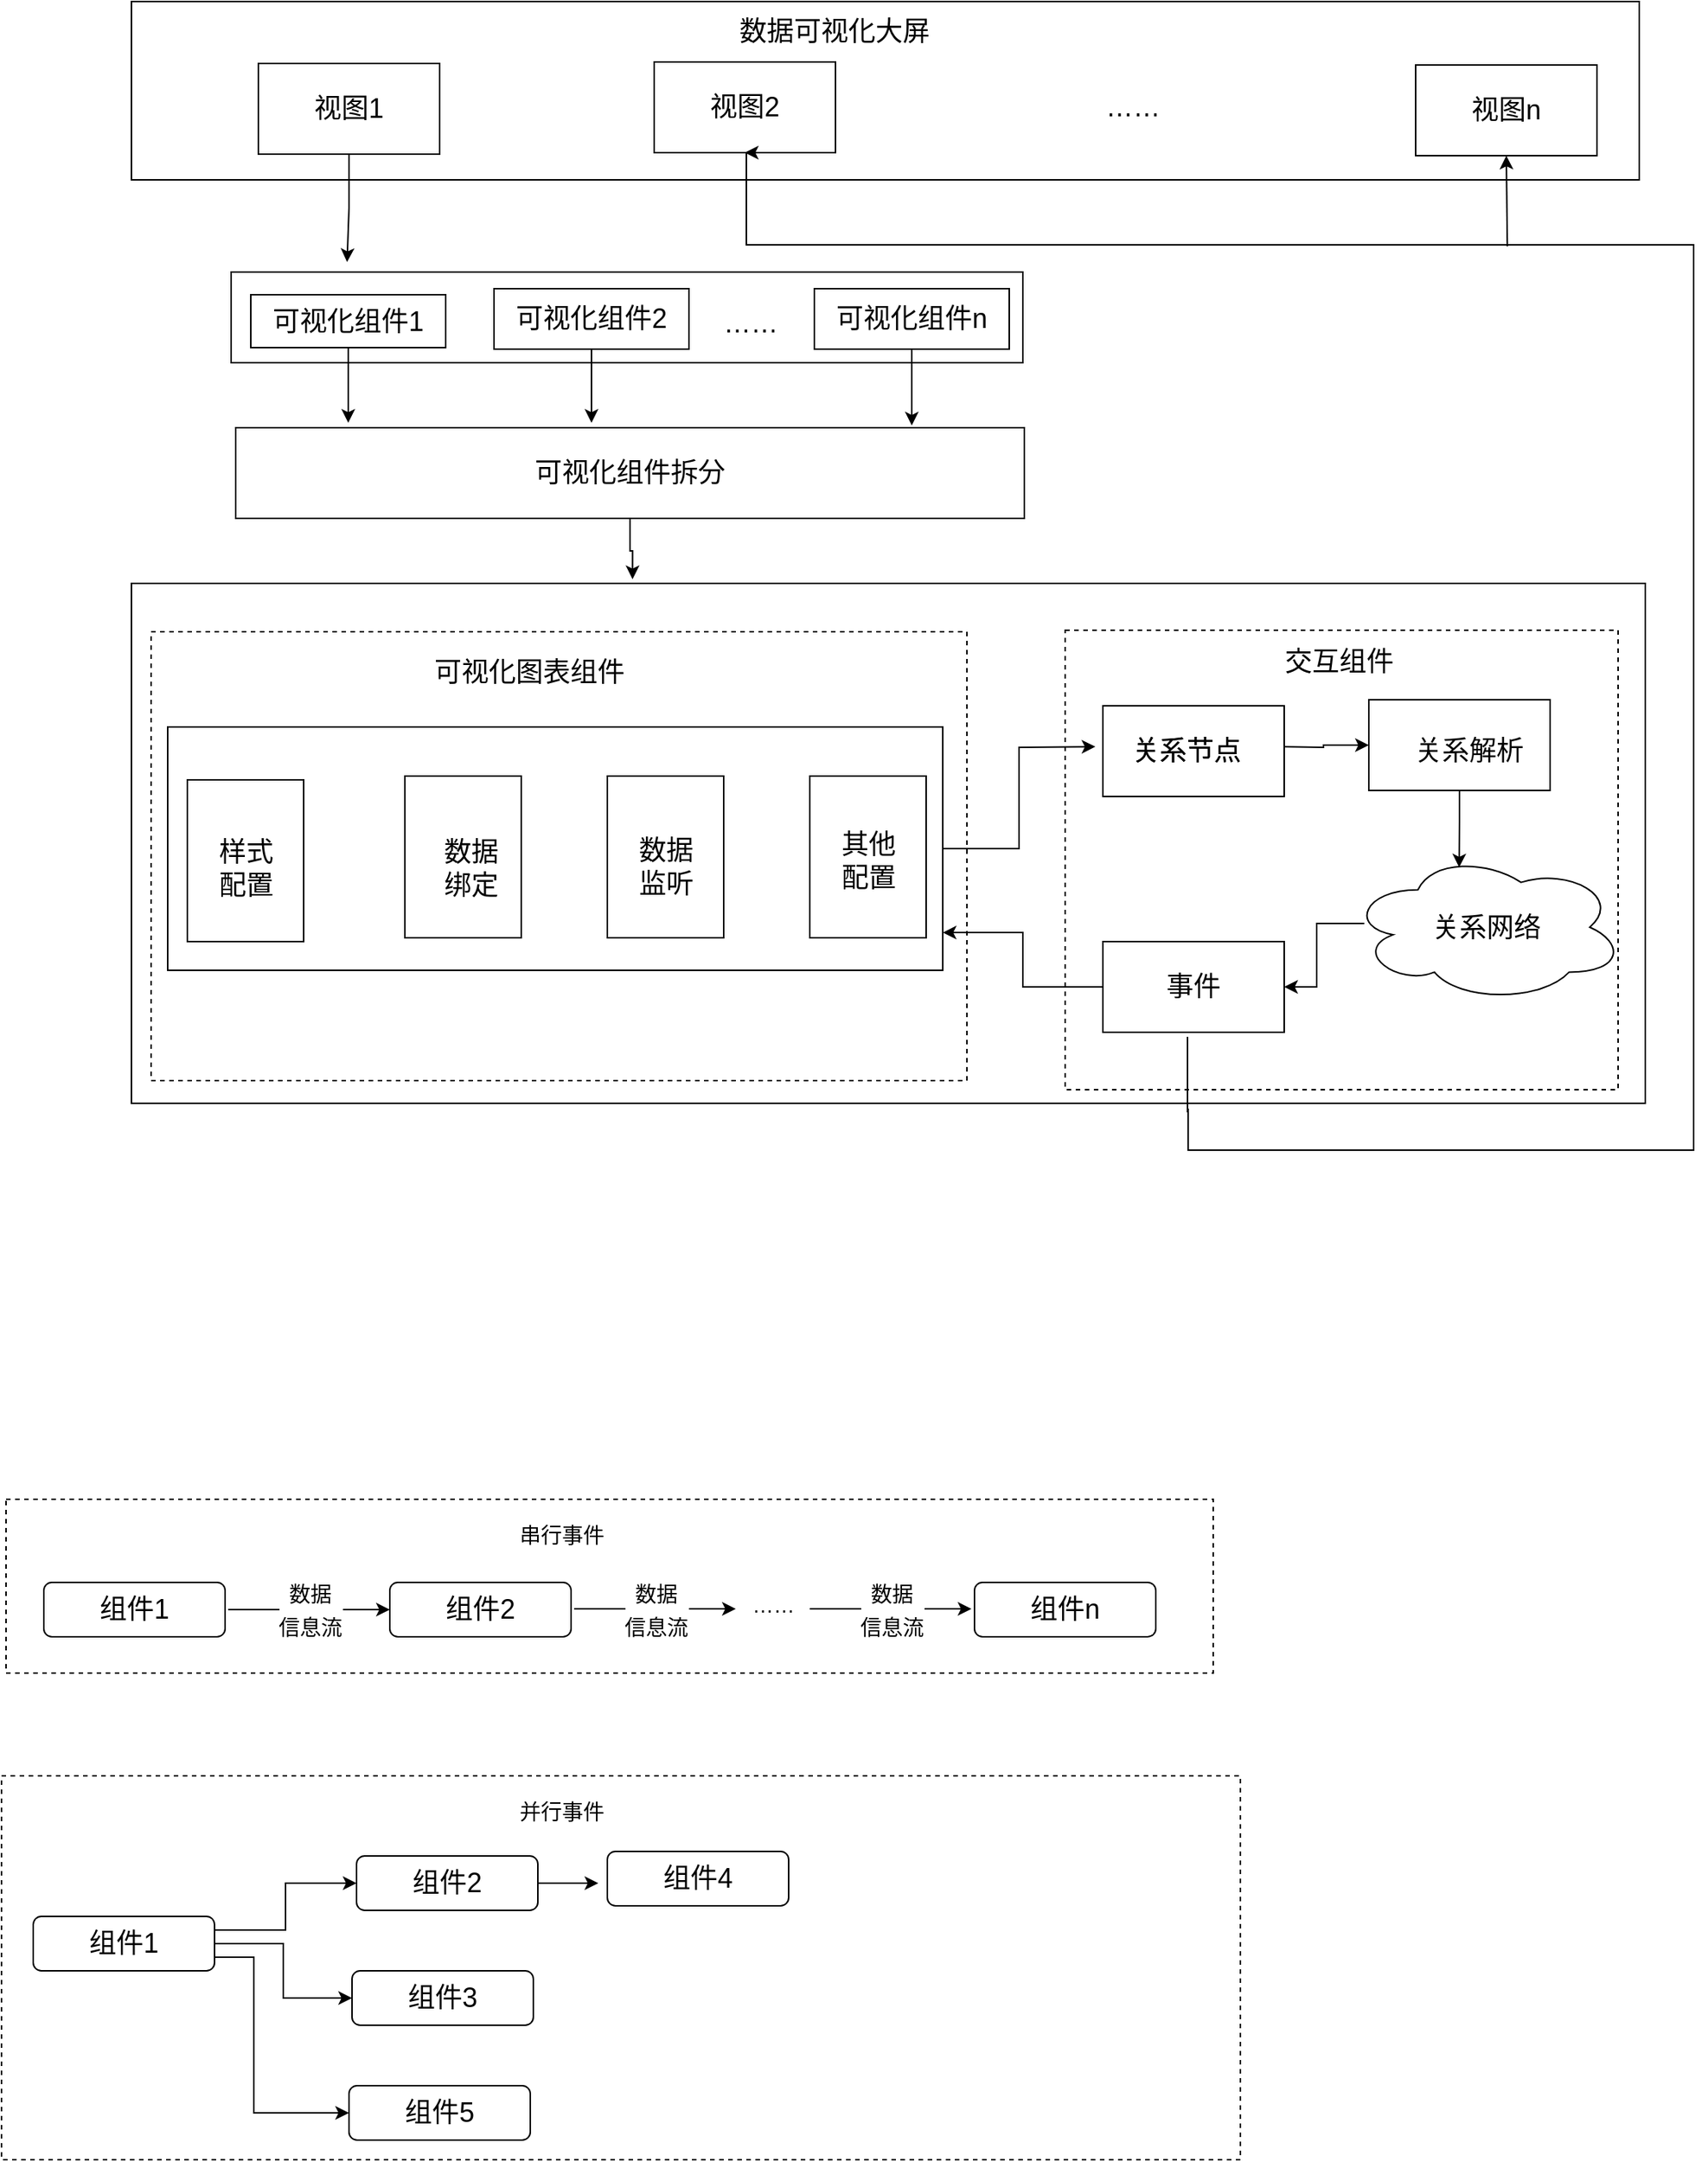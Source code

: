 <mxfile version="20.4.0" type="github">
  <diagram id="M-NMLJ-GRihoXVEk9PDE" name="第 1 页">
    <mxGraphModel dx="2437" dy="1534" grid="0" gridSize="10" guides="1" tooltips="1" connect="1" arrows="1" fold="1" page="0" pageScale="1" pageWidth="827" pageHeight="1169" math="0" shadow="0">
      <root>
        <mxCell id="0" />
        <mxCell id="1" parent="0" />
        <mxCell id="069RPiwoFql9w-VwrZ---35" value="" style="rounded=0;whiteSpace=wrap;html=1;fontSize=18;fillColor=none;dashed=1;" parent="1" vertex="1">
          <mxGeometry x="368" y="344" width="366" height="304" as="geometry" />
        </mxCell>
        <mxCell id="kU32YeyvPVjEQD3AdJrF-22" value="" style="rounded=0;whiteSpace=wrap;html=1;fontSize=18;fillColor=none;" parent="1" vertex="1">
          <mxGeometry x="-250" y="313" width="1002" height="344" as="geometry" />
        </mxCell>
        <mxCell id="069RPiwoFql9w-VwrZ---1" value="" style="rounded=0;whiteSpace=wrap;html=1;" parent="1" vertex="1">
          <mxGeometry x="-250" y="-72" width="998" height="118" as="geometry" />
        </mxCell>
        <mxCell id="069RPiwoFql9w-VwrZ---2" value="&lt;font style=&quot;font-size: 18px;&quot;&gt;数据可视化大屏&lt;/font&gt;" style="text;html=1;strokeColor=none;fillColor=none;align=center;verticalAlign=middle;whiteSpace=wrap;rounded=0;" parent="1" vertex="1">
          <mxGeometry x="93" y="-67" width="245" height="30" as="geometry" />
        </mxCell>
        <mxCell id="069RPiwoFql9w-VwrZ---32" style="edgeStyle=orthogonalEdgeStyle;rounded=0;orthogonalLoop=1;jettySize=auto;html=1;entryX=0;entryY=0.5;entryDx=0;entryDy=0;fontSize=18;" parent="1" source="069RPiwoFql9w-VwrZ---3" edge="1">
          <mxGeometry relative="1" as="geometry">
            <mxPoint x="388" y="421" as="targetPoint" />
          </mxGeometry>
        </mxCell>
        <mxCell id="069RPiwoFql9w-VwrZ---3" value="" style="rounded=0;whiteSpace=wrap;html=1;fontSize=18;" parent="1" vertex="1">
          <mxGeometry x="-226" y="408" width="513" height="161" as="geometry" />
        </mxCell>
        <mxCell id="069RPiwoFql9w-VwrZ---5" style="edgeStyle=orthogonalEdgeStyle;rounded=0;orthogonalLoop=1;jettySize=auto;html=1;exitX=0.5;exitY=1;exitDx=0;exitDy=0;fontSize=18;" parent="1" source="069RPiwoFql9w-VwrZ---3" target="069RPiwoFql9w-VwrZ---3" edge="1">
          <mxGeometry relative="1" as="geometry" />
        </mxCell>
        <mxCell id="069RPiwoFql9w-VwrZ---6" value="" style="rounded=0;whiteSpace=wrap;html=1;fontSize=18;" parent="1" vertex="1">
          <mxGeometry x="-213" y="443" width="77" height="107" as="geometry" />
        </mxCell>
        <mxCell id="069RPiwoFql9w-VwrZ---7" value="" style="rounded=0;whiteSpace=wrap;html=1;fontSize=18;" parent="1" vertex="1">
          <mxGeometry x="-69" y="440.5" width="77" height="107" as="geometry" />
        </mxCell>
        <mxCell id="069RPiwoFql9w-VwrZ---8" value="" style="rounded=0;whiteSpace=wrap;html=1;fontSize=18;" parent="1" vertex="1">
          <mxGeometry x="65" y="440.5" width="77" height="107" as="geometry" />
        </mxCell>
        <mxCell id="069RPiwoFql9w-VwrZ---9" value="" style="rounded=0;whiteSpace=wrap;html=1;fontSize=18;" parent="1" vertex="1">
          <mxGeometry x="199" y="440.5" width="77" height="107" as="geometry" />
        </mxCell>
        <mxCell id="069RPiwoFql9w-VwrZ---10" value="样式&lt;br&gt;配置" style="text;html=1;strokeColor=none;fillColor=none;align=center;verticalAlign=middle;whiteSpace=wrap;rounded=0;fontSize=18;" parent="1" vertex="1">
          <mxGeometry x="-204.5" y="487" width="60" height="30" as="geometry" />
        </mxCell>
        <mxCell id="069RPiwoFql9w-VwrZ---11" value="数据&lt;br&gt;绑定" style="text;html=1;strokeColor=none;fillColor=none;align=center;verticalAlign=middle;whiteSpace=wrap;rounded=0;fontSize=18;" parent="1" vertex="1">
          <mxGeometry x="-55" y="487" width="60" height="30" as="geometry" />
        </mxCell>
        <mxCell id="069RPiwoFql9w-VwrZ---12" value="数据&lt;br&gt;监听" style="text;html=1;strokeColor=none;fillColor=none;align=center;verticalAlign=middle;whiteSpace=wrap;rounded=0;fontSize=18;" parent="1" vertex="1">
          <mxGeometry x="73.5" y="486" width="60" height="30" as="geometry" />
        </mxCell>
        <mxCell id="069RPiwoFql9w-VwrZ---13" value="其他&lt;br&gt;配置" style="text;html=1;strokeColor=none;fillColor=none;align=center;verticalAlign=middle;whiteSpace=wrap;rounded=0;fontSize=18;" parent="1" vertex="1">
          <mxGeometry x="207.5" y="481.5" width="60" height="30" as="geometry" />
        </mxCell>
        <mxCell id="069RPiwoFql9w-VwrZ---33" style="edgeStyle=orthogonalEdgeStyle;rounded=0;orthogonalLoop=1;jettySize=auto;html=1;fontSize=18;entryX=0;entryY=0.5;entryDx=0;entryDy=0;" parent="1" target="069RPiwoFql9w-VwrZ---21" edge="1">
          <mxGeometry relative="1" as="geometry">
            <mxPoint x="560" y="421" as="targetPoint" />
            <mxPoint x="508" y="421" as="sourcePoint" />
          </mxGeometry>
        </mxCell>
        <mxCell id="069RPiwoFql9w-VwrZ---17" value="" style="rounded=0;whiteSpace=wrap;html=1;fontSize=18;" parent="1" vertex="1">
          <mxGeometry x="393" y="394" width="120" height="60" as="geometry" />
        </mxCell>
        <mxCell id="069RPiwoFql9w-VwrZ---18" value="关系节点" style="text;html=1;strokeColor=none;fillColor=none;align=center;verticalAlign=middle;whiteSpace=wrap;rounded=0;fontSize=18;" parent="1" vertex="1">
          <mxGeometry x="407.5" y="410" width="81" height="28" as="geometry" />
        </mxCell>
        <mxCell id="069RPiwoFql9w-VwrZ---20" value="关系节点" style="text;html=1;strokeColor=none;fillColor=none;align=center;verticalAlign=middle;whiteSpace=wrap;rounded=0;fontSize=18;" parent="1" vertex="1">
          <mxGeometry x="407.5" y="410" width="81" height="28" as="geometry" />
        </mxCell>
        <mxCell id="kU32YeyvPVjEQD3AdJrF-35" style="edgeStyle=orthogonalEdgeStyle;rounded=0;orthogonalLoop=1;jettySize=auto;html=1;entryX=0.4;entryY=0.1;entryDx=0;entryDy=0;entryPerimeter=0;fontSize=18;" parent="1" source="069RPiwoFql9w-VwrZ---21" target="069RPiwoFql9w-VwrZ---26" edge="1">
          <mxGeometry relative="1" as="geometry" />
        </mxCell>
        <mxCell id="069RPiwoFql9w-VwrZ---21" value="" style="rounded=0;whiteSpace=wrap;html=1;fontSize=18;" parent="1" vertex="1">
          <mxGeometry x="569" y="390" width="120" height="60" as="geometry" />
        </mxCell>
        <mxCell id="069RPiwoFql9w-VwrZ---22" value="关系解析" style="text;html=1;strokeColor=none;fillColor=none;align=center;verticalAlign=middle;whiteSpace=wrap;rounded=0;fontSize=18;" parent="1" vertex="1">
          <mxGeometry x="595" y="410" width="81" height="28" as="geometry" />
        </mxCell>
        <mxCell id="069RPiwoFql9w-VwrZ---30" value="" style="edgeStyle=orthogonalEdgeStyle;rounded=0;orthogonalLoop=1;jettySize=auto;html=1;fontSize=18;exitX=0.055;exitY=0.475;exitDx=0;exitDy=0;exitPerimeter=0;" parent="1" source="069RPiwoFql9w-VwrZ---26" target="069RPiwoFql9w-VwrZ---29" edge="1">
          <mxGeometry relative="1" as="geometry" />
        </mxCell>
        <mxCell id="069RPiwoFql9w-VwrZ---26" value="关系网络" style="ellipse;shape=cloud;whiteSpace=wrap;html=1;fontSize=18;" parent="1" vertex="1">
          <mxGeometry x="556" y="491" width="182" height="99" as="geometry" />
        </mxCell>
        <mxCell id="069RPiwoFql9w-VwrZ---31" style="edgeStyle=orthogonalEdgeStyle;rounded=0;orthogonalLoop=1;jettySize=auto;html=1;exitX=0;exitY=0.5;exitDx=0;exitDy=0;entryX=1;entryY=0.845;entryDx=0;entryDy=0;entryPerimeter=0;fontSize=18;" parent="1" source="069RPiwoFql9w-VwrZ---29" target="069RPiwoFql9w-VwrZ---3" edge="1">
          <mxGeometry relative="1" as="geometry" />
        </mxCell>
        <mxCell id="069RPiwoFql9w-VwrZ---29" value="事件" style="rounded=0;whiteSpace=wrap;html=1;fontSize=18;" parent="1" vertex="1">
          <mxGeometry x="393" y="550" width="120" height="60" as="geometry" />
        </mxCell>
        <mxCell id="069RPiwoFql9w-VwrZ---36" value="交互组件" style="text;html=1;strokeColor=none;fillColor=none;align=center;verticalAlign=middle;whiteSpace=wrap;rounded=0;dashed=1;fontSize=18;" parent="1" vertex="1">
          <mxGeometry x="499" y="350" width="101" height="29" as="geometry" />
        </mxCell>
        <mxCell id="kU32YeyvPVjEQD3AdJrF-29" style="edgeStyle=orthogonalEdgeStyle;rounded=0;orthogonalLoop=1;jettySize=auto;html=1;exitX=0.5;exitY=1;exitDx=0;exitDy=0;fontSize=18;" parent="1" source="kU32YeyvPVjEQD3AdJrF-2" edge="1">
          <mxGeometry relative="1" as="geometry">
            <mxPoint x="-107.273" y="100.364" as="targetPoint" />
          </mxGeometry>
        </mxCell>
        <mxCell id="kU32YeyvPVjEQD3AdJrF-2" value="&lt;font style=&quot;font-size: 18px;&quot;&gt;视图1&lt;/font&gt;" style="rounded=0;whiteSpace=wrap;html=1;" parent="1" vertex="1">
          <mxGeometry x="-166" y="-31" width="120" height="60" as="geometry" />
        </mxCell>
        <mxCell id="kU32YeyvPVjEQD3AdJrF-3" value="&lt;font style=&quot;font-size: 18px;&quot;&gt;视图2&lt;/font&gt;" style="rounded=0;whiteSpace=wrap;html=1;" parent="1" vertex="1">
          <mxGeometry x="96" y="-32" width="120" height="60" as="geometry" />
        </mxCell>
        <mxCell id="kU32YeyvPVjEQD3AdJrF-7" value="" style="rounded=0;whiteSpace=wrap;html=1;fontSize=18;" parent="1" vertex="1">
          <mxGeometry x="-184" y="107" width="524" height="60" as="geometry" />
        </mxCell>
        <mxCell id="kU32YeyvPVjEQD3AdJrF-4" value="&lt;font style=&quot;font-size: 18px;&quot;&gt;视图n&lt;/font&gt;" style="rounded=0;whiteSpace=wrap;html=1;" parent="1" vertex="1">
          <mxGeometry x="600" y="-30" width="120" height="60" as="geometry" />
        </mxCell>
        <mxCell id="kU32YeyvPVjEQD3AdJrF-5" value="……" style="text;html=1;strokeColor=none;fillColor=none;align=center;verticalAlign=middle;whiteSpace=wrap;rounded=0;fontSize=18;" parent="1" vertex="1">
          <mxGeometry x="383" y="-17" width="60" height="30" as="geometry" />
        </mxCell>
        <mxCell id="kU32YeyvPVjEQD3AdJrF-15" style="edgeStyle=orthogonalEdgeStyle;rounded=0;orthogonalLoop=1;jettySize=auto;html=1;fontSize=18;" parent="1" source="kU32YeyvPVjEQD3AdJrF-10" edge="1">
          <mxGeometry relative="1" as="geometry">
            <mxPoint x="-106.5" y="206.727" as="targetPoint" />
          </mxGeometry>
        </mxCell>
        <mxCell id="kU32YeyvPVjEQD3AdJrF-10" value="可视化组件1" style="rounded=0;whiteSpace=wrap;html=1;fontSize=18;" parent="1" vertex="1">
          <mxGeometry x="-171" y="122" width="129" height="35" as="geometry" />
        </mxCell>
        <mxCell id="kU32YeyvPVjEQD3AdJrF-19" style="edgeStyle=orthogonalEdgeStyle;rounded=0;orthogonalLoop=1;jettySize=auto;html=1;fontSize=18;" parent="1" source="kU32YeyvPVjEQD3AdJrF-11" edge="1">
          <mxGeometry relative="1" as="geometry">
            <mxPoint x="54.5" y="206.727" as="targetPoint" />
          </mxGeometry>
        </mxCell>
        <mxCell id="kU32YeyvPVjEQD3AdJrF-11" value="可视化组件2" style="rounded=0;whiteSpace=wrap;html=1;fontSize=18;" parent="1" vertex="1">
          <mxGeometry x="-10" y="118" width="129" height="40" as="geometry" />
        </mxCell>
        <mxCell id="kU32YeyvPVjEQD3AdJrF-20" style="edgeStyle=orthogonalEdgeStyle;rounded=0;orthogonalLoop=1;jettySize=auto;html=1;fontSize=18;" parent="1" source="kU32YeyvPVjEQD3AdJrF-12" edge="1">
          <mxGeometry relative="1" as="geometry">
            <mxPoint x="266.5" y="208.545" as="targetPoint" />
          </mxGeometry>
        </mxCell>
        <mxCell id="kU32YeyvPVjEQD3AdJrF-12" value="可视化组件n" style="rounded=0;whiteSpace=wrap;html=1;fontSize=18;" parent="1" vertex="1">
          <mxGeometry x="202" y="118" width="129" height="40" as="geometry" />
        </mxCell>
        <mxCell id="kU32YeyvPVjEQD3AdJrF-13" value="……" style="text;html=1;strokeColor=none;fillColor=none;align=center;verticalAlign=middle;whiteSpace=wrap;rounded=0;fontSize=18;" parent="1" vertex="1">
          <mxGeometry x="129.5" y="126" width="60" height="30" as="geometry" />
        </mxCell>
        <mxCell id="kU32YeyvPVjEQD3AdJrF-28" style="edgeStyle=orthogonalEdgeStyle;rounded=0;orthogonalLoop=1;jettySize=auto;html=1;exitX=0.5;exitY=1;exitDx=0;exitDy=0;entryX=0.331;entryY=-0.008;entryDx=0;entryDy=0;entryPerimeter=0;fontSize=18;" parent="1" source="kU32YeyvPVjEQD3AdJrF-14" target="kU32YeyvPVjEQD3AdJrF-22" edge="1">
          <mxGeometry relative="1" as="geometry" />
        </mxCell>
        <mxCell id="kU32YeyvPVjEQD3AdJrF-14" value="可视化组件拆分" style="rounded=0;whiteSpace=wrap;html=1;fontSize=18;" parent="1" vertex="1">
          <mxGeometry x="-181" y="210" width="522" height="60" as="geometry" />
        </mxCell>
        <mxCell id="kU32YeyvPVjEQD3AdJrF-30" style="edgeStyle=orthogonalEdgeStyle;rounded=0;orthogonalLoop=1;jettySize=auto;html=1;fontSize=18;entryX=0.5;entryY=1;entryDx=0;entryDy=0;exitX=0.698;exitY=1.01;exitDx=0;exitDy=0;exitPerimeter=0;" parent="1" source="kU32YeyvPVjEQD3AdJrF-22" target="kU32YeyvPVjEQD3AdJrF-3" edge="1">
          <mxGeometry relative="1" as="geometry">
            <mxPoint x="169.091" y="65.818" as="targetPoint" />
            <Array as="points">
              <mxPoint x="449" y="688" />
              <mxPoint x="784" y="688" />
              <mxPoint x="784" y="89" />
              <mxPoint x="157" y="89" />
            </Array>
          </mxGeometry>
        </mxCell>
        <mxCell id="kU32YeyvPVjEQD3AdJrF-16" style="edgeStyle=orthogonalEdgeStyle;rounded=0;orthogonalLoop=1;jettySize=auto;html=1;exitX=0.5;exitY=1;exitDx=0;exitDy=0;fontSize=18;" parent="1" source="kU32YeyvPVjEQD3AdJrF-11" target="kU32YeyvPVjEQD3AdJrF-11" edge="1">
          <mxGeometry relative="1" as="geometry" />
        </mxCell>
        <mxCell id="kU32YeyvPVjEQD3AdJrF-24" value="" style="rounded=0;whiteSpace=wrap;html=1;fontSize=18;fillColor=none;dashed=1;" parent="1" vertex="1">
          <mxGeometry x="-237" y="345" width="540" height="297" as="geometry" />
        </mxCell>
        <mxCell id="kU32YeyvPVjEQD3AdJrF-27" value="" style="endArrow=classic;html=1;rounded=0;fontSize=18;entryX=0.5;entryY=1;entryDx=0;entryDy=0;" parent="1" target="kU32YeyvPVjEQD3AdJrF-4" edge="1">
          <mxGeometry width="50" height="50" relative="1" as="geometry">
            <mxPoint x="660.68" y="90" as="sourcePoint" />
            <mxPoint x="660.68" y="39" as="targetPoint" />
          </mxGeometry>
        </mxCell>
        <mxCell id="kU32YeyvPVjEQD3AdJrF-31" value="" style="endArrow=none;html=1;rounded=0;fontSize=18;" parent="1" edge="1">
          <mxGeometry width="50" height="50" relative="1" as="geometry">
            <mxPoint x="449" y="663" as="sourcePoint" />
            <mxPoint x="449" y="613" as="targetPoint" />
          </mxGeometry>
        </mxCell>
        <mxCell id="kU32YeyvPVjEQD3AdJrF-33" value="可视化图表组件" style="text;html=1;strokeColor=none;fillColor=none;align=center;verticalAlign=middle;whiteSpace=wrap;rounded=0;dashed=1;fontSize=18;" parent="1" vertex="1">
          <mxGeometry x="-69" y="357" width="165" height="30" as="geometry" />
        </mxCell>
        <mxCell id="zM-D6q-c0g1kVyf-X_Cu-1" value="&lt;font style=&quot;font-size: 18px;&quot;&gt;组件1&lt;/font&gt;" style="rounded=1;whiteSpace=wrap;html=1;" vertex="1" parent="1">
          <mxGeometry x="-308" y="974" width="120" height="36" as="geometry" />
        </mxCell>
        <mxCell id="zM-D6q-c0g1kVyf-X_Cu-2" value="&lt;font style=&quot;font-size: 18px;&quot;&gt;组件2&lt;/font&gt;" style="rounded=1;whiteSpace=wrap;html=1;" vertex="1" parent="1">
          <mxGeometry x="-79" y="974" width="120" height="36" as="geometry" />
        </mxCell>
        <mxCell id="zM-D6q-c0g1kVyf-X_Cu-3" value="&lt;font style=&quot;font-size: 18px;&quot;&gt;组件n&lt;/font&gt;" style="rounded=1;whiteSpace=wrap;html=1;" vertex="1" parent="1">
          <mxGeometry x="308" y="974" width="120" height="36" as="geometry" />
        </mxCell>
        <mxCell id="zM-D6q-c0g1kVyf-X_Cu-6" value="" style="endArrow=classic;html=1;rounded=0;fontSize=18;entryX=0;entryY=0.5;entryDx=0;entryDy=0;" edge="1" parent="1" target="zM-D6q-c0g1kVyf-X_Cu-2">
          <mxGeometry relative="1" as="geometry">
            <mxPoint x="-186" y="992" as="sourcePoint" />
            <mxPoint x="-86" y="992" as="targetPoint" />
          </mxGeometry>
        </mxCell>
        <mxCell id="zM-D6q-c0g1kVyf-X_Cu-7" value="&lt;font style=&quot;font-size: 14px;&quot;&gt;数据&lt;br&gt;信息流&lt;/font&gt;" style="edgeLabel;resizable=0;html=1;align=center;verticalAlign=middle;fontSize=18;" connectable="0" vertex="1" parent="zM-D6q-c0g1kVyf-X_Cu-6">
          <mxGeometry relative="1" as="geometry" />
        </mxCell>
        <mxCell id="zM-D6q-c0g1kVyf-X_Cu-8" value="" style="endArrow=classic;html=1;rounded=0;fontSize=18;entryX=0;entryY=0.5;entryDx=0;entryDy=0;" edge="1" parent="1">
          <mxGeometry relative="1" as="geometry">
            <mxPoint x="43" y="991.5" as="sourcePoint" />
            <mxPoint x="150" y="991.5" as="targetPoint" />
          </mxGeometry>
        </mxCell>
        <mxCell id="zM-D6q-c0g1kVyf-X_Cu-9" value="&lt;font style=&quot;font-size: 14px;&quot;&gt;数据&lt;br&gt;信息流&lt;/font&gt;" style="edgeLabel;resizable=0;html=1;align=center;verticalAlign=middle;fontSize=18;" connectable="0" vertex="1" parent="zM-D6q-c0g1kVyf-X_Cu-8">
          <mxGeometry relative="1" as="geometry" />
        </mxCell>
        <mxCell id="zM-D6q-c0g1kVyf-X_Cu-10" value="" style="endArrow=classic;html=1;rounded=0;fontSize=18;entryX=0;entryY=0.5;entryDx=0;entryDy=0;" edge="1" parent="1">
          <mxGeometry relative="1" as="geometry">
            <mxPoint x="199" y="991.5" as="sourcePoint" />
            <mxPoint x="306" y="991.5" as="targetPoint" />
          </mxGeometry>
        </mxCell>
        <mxCell id="zM-D6q-c0g1kVyf-X_Cu-11" value="&lt;font style=&quot;font-size: 14px;&quot;&gt;数据&lt;br&gt;信息流&lt;/font&gt;" style="edgeLabel;resizable=0;html=1;align=center;verticalAlign=middle;fontSize=18;" connectable="0" vertex="1" parent="zM-D6q-c0g1kVyf-X_Cu-10">
          <mxGeometry relative="1" as="geometry" />
        </mxCell>
        <mxCell id="zM-D6q-c0g1kVyf-X_Cu-12" value="……" style="text;html=1;strokeColor=none;fillColor=none;align=center;verticalAlign=middle;whiteSpace=wrap;rounded=0;fontSize=14;" vertex="1" parent="1">
          <mxGeometry x="145" y="974" width="60" height="30" as="geometry" />
        </mxCell>
        <mxCell id="zM-D6q-c0g1kVyf-X_Cu-20" style="edgeStyle=orthogonalEdgeStyle;rounded=0;orthogonalLoop=1;jettySize=auto;html=1;exitX=1;exitY=0.25;exitDx=0;exitDy=0;entryX=0;entryY=0.5;entryDx=0;entryDy=0;fontSize=14;" edge="1" parent="1" source="zM-D6q-c0g1kVyf-X_Cu-13" target="zM-D6q-c0g1kVyf-X_Cu-17">
          <mxGeometry relative="1" as="geometry" />
        </mxCell>
        <mxCell id="zM-D6q-c0g1kVyf-X_Cu-21" style="edgeStyle=orthogonalEdgeStyle;rounded=0;orthogonalLoop=1;jettySize=auto;html=1;exitX=1;exitY=0.5;exitDx=0;exitDy=0;entryX=0;entryY=0.5;entryDx=0;entryDy=0;fontSize=14;" edge="1" parent="1" source="zM-D6q-c0g1kVyf-X_Cu-13" target="zM-D6q-c0g1kVyf-X_Cu-16">
          <mxGeometry relative="1" as="geometry" />
        </mxCell>
        <mxCell id="zM-D6q-c0g1kVyf-X_Cu-25" style="edgeStyle=orthogonalEdgeStyle;rounded=0;orthogonalLoop=1;jettySize=auto;html=1;exitX=1;exitY=0.75;exitDx=0;exitDy=0;entryX=0;entryY=0.5;entryDx=0;entryDy=0;fontSize=14;" edge="1" parent="1" source="zM-D6q-c0g1kVyf-X_Cu-13" target="zM-D6q-c0g1kVyf-X_Cu-19">
          <mxGeometry relative="1" as="geometry">
            <Array as="points">
              <mxPoint x="-169" y="1222" />
              <mxPoint x="-169" y="1325" />
            </Array>
          </mxGeometry>
        </mxCell>
        <mxCell id="zM-D6q-c0g1kVyf-X_Cu-13" value="&lt;font style=&quot;font-size: 18px;&quot;&gt;组件1&lt;/font&gt;" style="rounded=1;whiteSpace=wrap;html=1;" vertex="1" parent="1">
          <mxGeometry x="-315" y="1195" width="120" height="36" as="geometry" />
        </mxCell>
        <mxCell id="zM-D6q-c0g1kVyf-X_Cu-14" value="" style="rounded=0;whiteSpace=wrap;html=1;fontSize=14;dashed=1;fillColor=none;" vertex="1" parent="1">
          <mxGeometry x="-333" y="919" width="799" height="115" as="geometry" />
        </mxCell>
        <mxCell id="zM-D6q-c0g1kVyf-X_Cu-15" value="串行事件" style="text;html=1;strokeColor=none;fillColor=none;align=center;verticalAlign=middle;whiteSpace=wrap;rounded=0;dashed=1;fontSize=14;" vertex="1" parent="1">
          <mxGeometry x="5" y="928" width="60" height="30" as="geometry" />
        </mxCell>
        <mxCell id="zM-D6q-c0g1kVyf-X_Cu-16" value="&lt;font style=&quot;font-size: 18px;&quot;&gt;组件3&lt;/font&gt;" style="rounded=1;whiteSpace=wrap;html=1;" vertex="1" parent="1">
          <mxGeometry x="-104" y="1231" width="120" height="36" as="geometry" />
        </mxCell>
        <mxCell id="zM-D6q-c0g1kVyf-X_Cu-22" style="edgeStyle=orthogonalEdgeStyle;rounded=0;orthogonalLoop=1;jettySize=auto;html=1;exitX=1;exitY=0.5;exitDx=0;exitDy=0;fontSize=14;" edge="1" parent="1" source="zM-D6q-c0g1kVyf-X_Cu-17">
          <mxGeometry relative="1" as="geometry">
            <mxPoint x="59" y="1173" as="targetPoint" />
          </mxGeometry>
        </mxCell>
        <mxCell id="zM-D6q-c0g1kVyf-X_Cu-17" value="&lt;font style=&quot;font-size: 18px; font-weight: normal;&quot;&gt;组件2&lt;/font&gt;" style="rounded=1;whiteSpace=wrap;html=1;fontStyle=1" vertex="1" parent="1">
          <mxGeometry x="-101" y="1155" width="120" height="36" as="geometry" />
        </mxCell>
        <mxCell id="zM-D6q-c0g1kVyf-X_Cu-18" value="&lt;font style=&quot;font-size: 18px; font-weight: normal;&quot;&gt;组件4&lt;/font&gt;" style="rounded=1;whiteSpace=wrap;html=1;fontStyle=1" vertex="1" parent="1">
          <mxGeometry x="65" y="1152" width="120" height="36" as="geometry" />
        </mxCell>
        <mxCell id="zM-D6q-c0g1kVyf-X_Cu-19" value="&lt;font style=&quot;font-size: 18px; font-weight: normal;&quot;&gt;组件5&lt;/font&gt;" style="rounded=1;whiteSpace=wrap;html=1;fontStyle=1" vertex="1" parent="1">
          <mxGeometry x="-106" y="1307" width="120" height="36" as="geometry" />
        </mxCell>
        <mxCell id="zM-D6q-c0g1kVyf-X_Cu-26" value="" style="rounded=0;whiteSpace=wrap;html=1;dashed=1;fontSize=14;fillColor=none;" vertex="1" parent="1">
          <mxGeometry x="-336" y="1102" width="820" height="254" as="geometry" />
        </mxCell>
        <mxCell id="zM-D6q-c0g1kVyf-X_Cu-27" value="并行事件" style="text;html=1;strokeColor=none;fillColor=none;align=center;verticalAlign=middle;whiteSpace=wrap;rounded=0;dashed=1;fontSize=14;" vertex="1" parent="1">
          <mxGeometry x="5" y="1111" width="60" height="30" as="geometry" />
        </mxCell>
      </root>
    </mxGraphModel>
  </diagram>
</mxfile>
